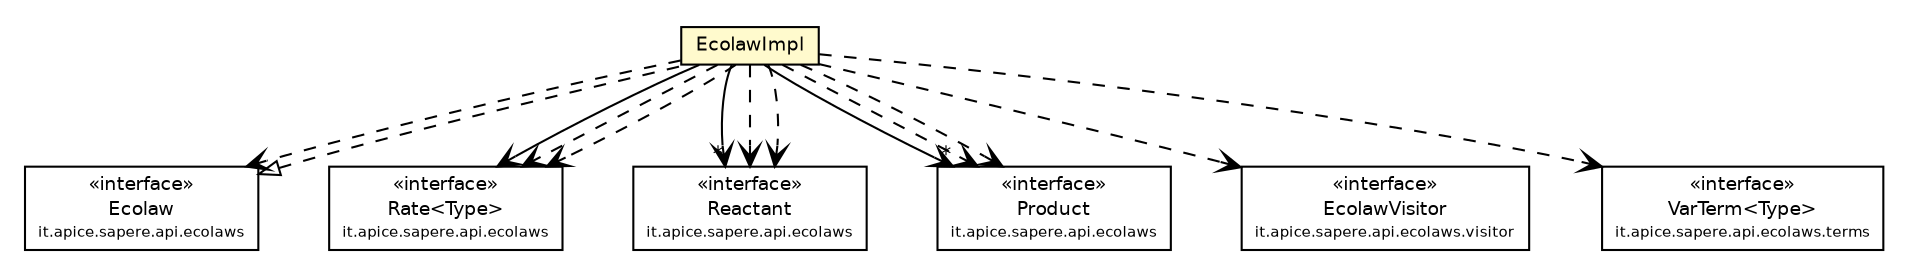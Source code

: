 #!/usr/local/bin/dot
#
# Class diagram 
# Generated by UmlGraph version 4.4 (http://www.spinellis.gr/sw/umlgraph)
#

digraph G {
	edge [fontname="Helvetica",fontsize=10,labelfontname="Helvetica",labelfontsize=10];
	node [fontname="Helvetica",fontsize=10,shape=plaintext];
	// it.apice.sapere.api.ecolaws.impl.EcolawImpl
	c2218 [label=<<table border="0" cellborder="1" cellspacing="0" cellpadding="2" port="p" bgcolor="lemonChiffon" href="./EcolawImpl.html">
		<tr><td><table border="0" cellspacing="0" cellpadding="1">
			<tr><td> EcolawImpl </td></tr>
		</table></td></tr>
		</table>>, fontname="Helvetica", fontcolor="black", fontsize=9.0];
	//it.apice.sapere.api.ecolaws.impl.EcolawImpl implements it.apice.sapere.api.ecolaws.Ecolaw
	c2258:p -> c2218:p [dir=back,arrowtail=empty,style=dashed];
	// it.apice.sapere.api.ecolaws.impl.EcolawImpl NAVASSOC it.apice.sapere.api.ecolaws.Rate<Type>
	c2218:p -> c2259:p [taillabel="", label="", headlabel="", fontname="Helvetica", fontcolor="black", fontsize=10.0, color="black", arrowhead=open];
	// it.apice.sapere.api.ecolaws.impl.EcolawImpl NAVASSOC it.apice.sapere.api.ecolaws.Reactant
	c2218:p -> c2260:p [taillabel="", label="", headlabel="*", fontname="Helvetica", fontcolor="black", fontsize=10.0, color="black", arrowhead=open];
	// it.apice.sapere.api.ecolaws.impl.EcolawImpl NAVASSOC it.apice.sapere.api.ecolaws.Product
	c2218:p -> c2261:p [taillabel="", label="", headlabel="*", fontname="Helvetica", fontcolor="black", fontsize=10.0, color="black", arrowhead=open];
	// it.apice.sapere.api.ecolaws.impl.EcolawImpl DEPEND it.apice.sapere.api.ecolaws.Rate<Type>
	c2218:p -> c2259:p [taillabel="", label="", headlabel="", fontname="Helvetica", fontcolor="black", fontsize=10.0, color="black", arrowhead=open, style=dashed];
	// it.apice.sapere.api.ecolaws.impl.EcolawImpl DEPEND it.apice.sapere.api.ecolaws.Reactant
	c2218:p -> c2260:p [taillabel="", label="", headlabel="", fontname="Helvetica", fontcolor="black", fontsize=10.0, color="black", arrowhead=open, style=dashed];
	// it.apice.sapere.api.ecolaws.impl.EcolawImpl DEPEND it.apice.sapere.api.ecolaws.Ecolaw
	c2218:p -> c2258:p [taillabel="", label="", headlabel="", fontname="Helvetica", fontcolor="black", fontsize=10.0, color="black", arrowhead=open, style=dashed];
	// it.apice.sapere.api.ecolaws.impl.EcolawImpl DEPEND it.apice.sapere.api.ecolaws.Rate<Type>
	c2218:p -> c2259:p [taillabel="", label="", headlabel="", fontname="Helvetica", fontcolor="black", fontsize=10.0, color="black", arrowhead=open, style=dashed];
	// it.apice.sapere.api.ecolaws.impl.EcolawImpl DEPEND it.apice.sapere.api.ecolaws.Reactant
	c2218:p -> c2260:p [taillabel="", label="", headlabel="", fontname="Helvetica", fontcolor="black", fontsize=10.0, color="black", arrowhead=open, style=dashed];
	// it.apice.sapere.api.ecolaws.impl.EcolawImpl DEPEND it.apice.sapere.api.ecolaws.Product
	c2218:p -> c2261:p [taillabel="", label="", headlabel="", fontname="Helvetica", fontcolor="black", fontsize=10.0, color="black", arrowhead=open, style=dashed];
	// it.apice.sapere.api.ecolaws.impl.EcolawImpl DEPEND it.apice.sapere.api.ecolaws.visitor.EcolawVisitor
	c2218:p -> c2262:p [taillabel="", label="", headlabel="", fontname="Helvetica", fontcolor="black", fontsize=10.0, color="black", arrowhead=open, style=dashed];
	// it.apice.sapere.api.ecolaws.impl.EcolawImpl DEPEND it.apice.sapere.api.ecolaws.terms.VarTerm<Type>
	c2218:p -> c2263:p [taillabel="", label="", headlabel="", fontname="Helvetica", fontcolor="black", fontsize=10.0, color="black", arrowhead=open, style=dashed];
	// it.apice.sapere.api.ecolaws.impl.EcolawImpl DEPEND it.apice.sapere.api.ecolaws.Product
	c2218:p -> c2261:p [taillabel="", label="", headlabel="", fontname="Helvetica", fontcolor="black", fontsize=10.0, color="black", arrowhead=open, style=dashed];
	// it.apice.sapere.api.ecolaws.Rate<Type>
	c2259 [label=<<table border="0" cellborder="1" cellspacing="0" cellpadding="2" port="p" href="http://java.sun.com/j2se/1.4.2/docs/api/it/apice/sapere/api/ecolaws/Rate.html">
		<tr><td><table border="0" cellspacing="0" cellpadding="1">
			<tr><td> &laquo;interface&raquo; </td></tr>
			<tr><td> Rate&lt;Type&gt; </td></tr>
			<tr><td><font point-size="7.0"> it.apice.sapere.api.ecolaws </font></td></tr>
		</table></td></tr>
		</table>>, fontname="Helvetica", fontcolor="black", fontsize=9.0];
	// it.apice.sapere.api.ecolaws.Reactant
	c2260 [label=<<table border="0" cellborder="1" cellspacing="0" cellpadding="2" port="p" href="http://java.sun.com/j2se/1.4.2/docs/api/it/apice/sapere/api/ecolaws/Reactant.html">
		<tr><td><table border="0" cellspacing="0" cellpadding="1">
			<tr><td> &laquo;interface&raquo; </td></tr>
			<tr><td> Reactant </td></tr>
			<tr><td><font point-size="7.0"> it.apice.sapere.api.ecolaws </font></td></tr>
		</table></td></tr>
		</table>>, fontname="Helvetica", fontcolor="black", fontsize=9.0];
	// it.apice.sapere.api.ecolaws.terms.VarTerm<Type>
	c2263 [label=<<table border="0" cellborder="1" cellspacing="0" cellpadding="2" port="p" href="http://java.sun.com/j2se/1.4.2/docs/api/it/apice/sapere/api/ecolaws/terms/VarTerm.html">
		<tr><td><table border="0" cellspacing="0" cellpadding="1">
			<tr><td> &laquo;interface&raquo; </td></tr>
			<tr><td> VarTerm&lt;Type&gt; </td></tr>
			<tr><td><font point-size="7.0"> it.apice.sapere.api.ecolaws.terms </font></td></tr>
		</table></td></tr>
		</table>>, fontname="Helvetica", fontcolor="black", fontsize=9.0];
	// it.apice.sapere.api.ecolaws.Product
	c2261 [label=<<table border="0" cellborder="1" cellspacing="0" cellpadding="2" port="p" href="http://java.sun.com/j2se/1.4.2/docs/api/it/apice/sapere/api/ecolaws/Product.html">
		<tr><td><table border="0" cellspacing="0" cellpadding="1">
			<tr><td> &laquo;interface&raquo; </td></tr>
			<tr><td> Product </td></tr>
			<tr><td><font point-size="7.0"> it.apice.sapere.api.ecolaws </font></td></tr>
		</table></td></tr>
		</table>>, fontname="Helvetica", fontcolor="black", fontsize=9.0];
	// it.apice.sapere.api.ecolaws.Ecolaw
	c2258 [label=<<table border="0" cellborder="1" cellspacing="0" cellpadding="2" port="p" href="http://java.sun.com/j2se/1.4.2/docs/api/it/apice/sapere/api/ecolaws/Ecolaw.html">
		<tr><td><table border="0" cellspacing="0" cellpadding="1">
			<tr><td> &laquo;interface&raquo; </td></tr>
			<tr><td> Ecolaw </td></tr>
			<tr><td><font point-size="7.0"> it.apice.sapere.api.ecolaws </font></td></tr>
		</table></td></tr>
		</table>>, fontname="Helvetica", fontcolor="black", fontsize=9.0];
	// it.apice.sapere.api.ecolaws.visitor.EcolawVisitor
	c2262 [label=<<table border="0" cellborder="1" cellspacing="0" cellpadding="2" port="p" href="http://java.sun.com/j2se/1.4.2/docs/api/it/apice/sapere/api/ecolaws/visitor/EcolawVisitor.html">
		<tr><td><table border="0" cellspacing="0" cellpadding="1">
			<tr><td> &laquo;interface&raquo; </td></tr>
			<tr><td> EcolawVisitor </td></tr>
			<tr><td><font point-size="7.0"> it.apice.sapere.api.ecolaws.visitor </font></td></tr>
		</table></td></tr>
		</table>>, fontname="Helvetica", fontcolor="black", fontsize=9.0];
}


